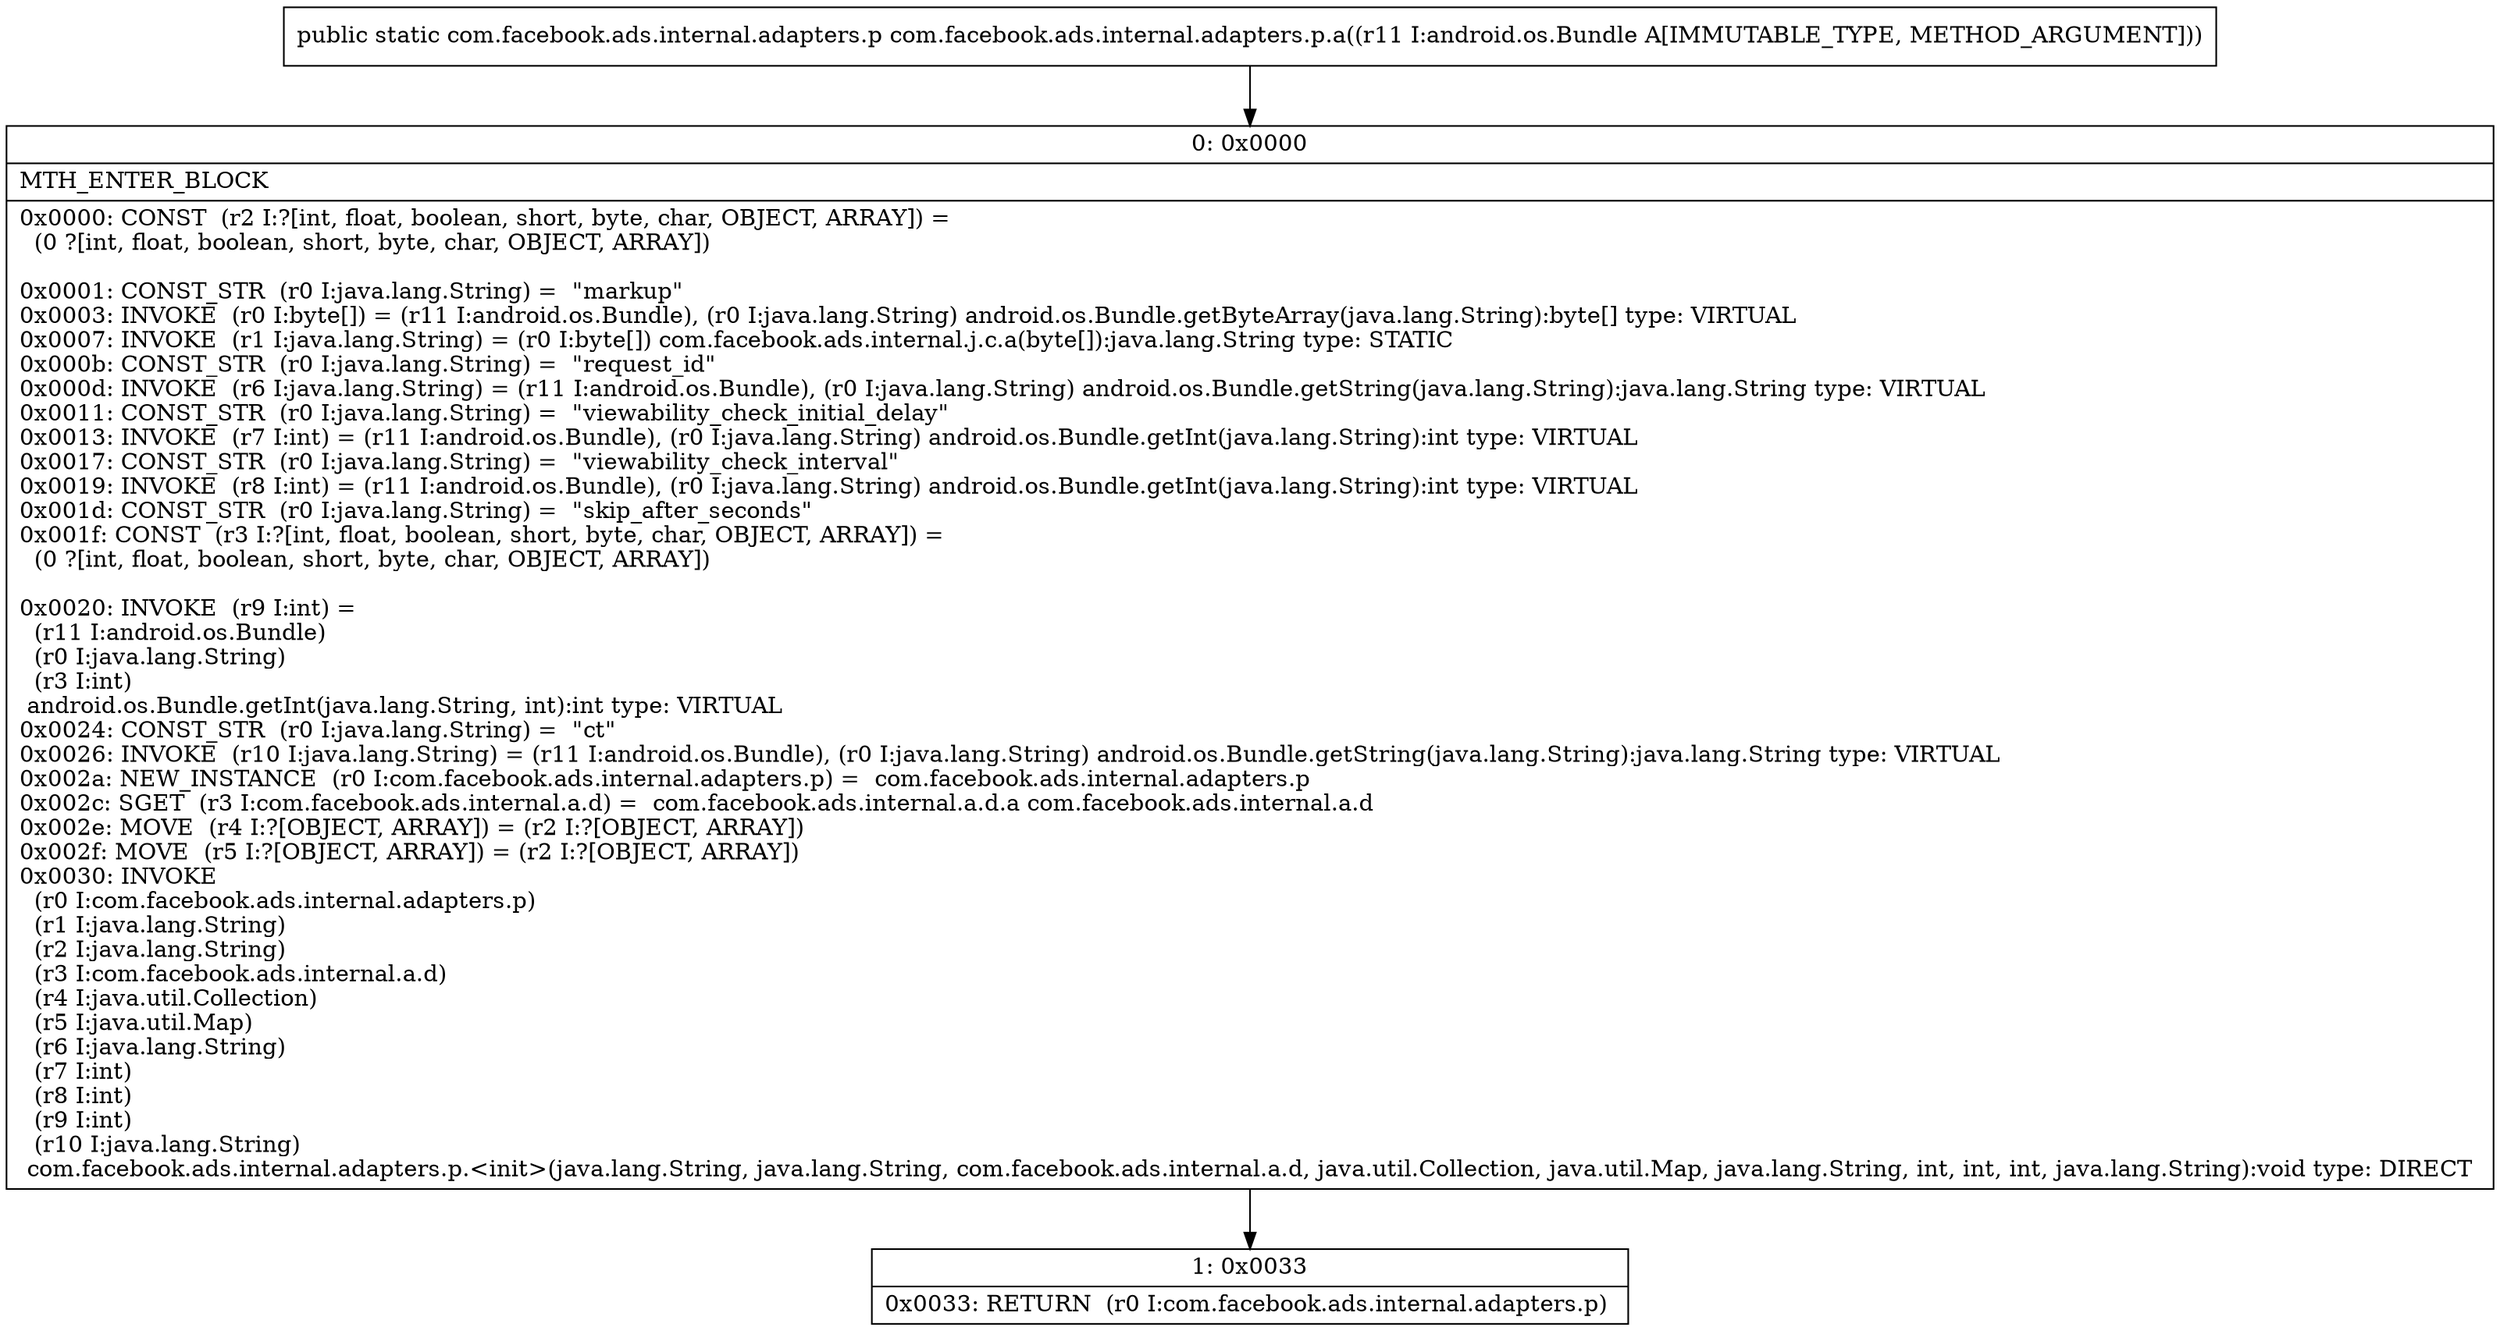 digraph "CFG forcom.facebook.ads.internal.adapters.p.a(Landroid\/os\/Bundle;)Lcom\/facebook\/ads\/internal\/adapters\/p;" {
Node_0 [shape=record,label="{0\:\ 0x0000|MTH_ENTER_BLOCK\l|0x0000: CONST  (r2 I:?[int, float, boolean, short, byte, char, OBJECT, ARRAY]) = \l  (0 ?[int, float, boolean, short, byte, char, OBJECT, ARRAY])\l \l0x0001: CONST_STR  (r0 I:java.lang.String) =  \"markup\" \l0x0003: INVOKE  (r0 I:byte[]) = (r11 I:android.os.Bundle), (r0 I:java.lang.String) android.os.Bundle.getByteArray(java.lang.String):byte[] type: VIRTUAL \l0x0007: INVOKE  (r1 I:java.lang.String) = (r0 I:byte[]) com.facebook.ads.internal.j.c.a(byte[]):java.lang.String type: STATIC \l0x000b: CONST_STR  (r0 I:java.lang.String) =  \"request_id\" \l0x000d: INVOKE  (r6 I:java.lang.String) = (r11 I:android.os.Bundle), (r0 I:java.lang.String) android.os.Bundle.getString(java.lang.String):java.lang.String type: VIRTUAL \l0x0011: CONST_STR  (r0 I:java.lang.String) =  \"viewability_check_initial_delay\" \l0x0013: INVOKE  (r7 I:int) = (r11 I:android.os.Bundle), (r0 I:java.lang.String) android.os.Bundle.getInt(java.lang.String):int type: VIRTUAL \l0x0017: CONST_STR  (r0 I:java.lang.String) =  \"viewability_check_interval\" \l0x0019: INVOKE  (r8 I:int) = (r11 I:android.os.Bundle), (r0 I:java.lang.String) android.os.Bundle.getInt(java.lang.String):int type: VIRTUAL \l0x001d: CONST_STR  (r0 I:java.lang.String) =  \"skip_after_seconds\" \l0x001f: CONST  (r3 I:?[int, float, boolean, short, byte, char, OBJECT, ARRAY]) = \l  (0 ?[int, float, boolean, short, byte, char, OBJECT, ARRAY])\l \l0x0020: INVOKE  (r9 I:int) = \l  (r11 I:android.os.Bundle)\l  (r0 I:java.lang.String)\l  (r3 I:int)\l android.os.Bundle.getInt(java.lang.String, int):int type: VIRTUAL \l0x0024: CONST_STR  (r0 I:java.lang.String) =  \"ct\" \l0x0026: INVOKE  (r10 I:java.lang.String) = (r11 I:android.os.Bundle), (r0 I:java.lang.String) android.os.Bundle.getString(java.lang.String):java.lang.String type: VIRTUAL \l0x002a: NEW_INSTANCE  (r0 I:com.facebook.ads.internal.adapters.p) =  com.facebook.ads.internal.adapters.p \l0x002c: SGET  (r3 I:com.facebook.ads.internal.a.d) =  com.facebook.ads.internal.a.d.a com.facebook.ads.internal.a.d \l0x002e: MOVE  (r4 I:?[OBJECT, ARRAY]) = (r2 I:?[OBJECT, ARRAY]) \l0x002f: MOVE  (r5 I:?[OBJECT, ARRAY]) = (r2 I:?[OBJECT, ARRAY]) \l0x0030: INVOKE  \l  (r0 I:com.facebook.ads.internal.adapters.p)\l  (r1 I:java.lang.String)\l  (r2 I:java.lang.String)\l  (r3 I:com.facebook.ads.internal.a.d)\l  (r4 I:java.util.Collection)\l  (r5 I:java.util.Map)\l  (r6 I:java.lang.String)\l  (r7 I:int)\l  (r8 I:int)\l  (r9 I:int)\l  (r10 I:java.lang.String)\l com.facebook.ads.internal.adapters.p.\<init\>(java.lang.String, java.lang.String, com.facebook.ads.internal.a.d, java.util.Collection, java.util.Map, java.lang.String, int, int, int, java.lang.String):void type: DIRECT \l}"];
Node_1 [shape=record,label="{1\:\ 0x0033|0x0033: RETURN  (r0 I:com.facebook.ads.internal.adapters.p) \l}"];
MethodNode[shape=record,label="{public static com.facebook.ads.internal.adapters.p com.facebook.ads.internal.adapters.p.a((r11 I:android.os.Bundle A[IMMUTABLE_TYPE, METHOD_ARGUMENT])) }"];
MethodNode -> Node_0;
Node_0 -> Node_1;
}

